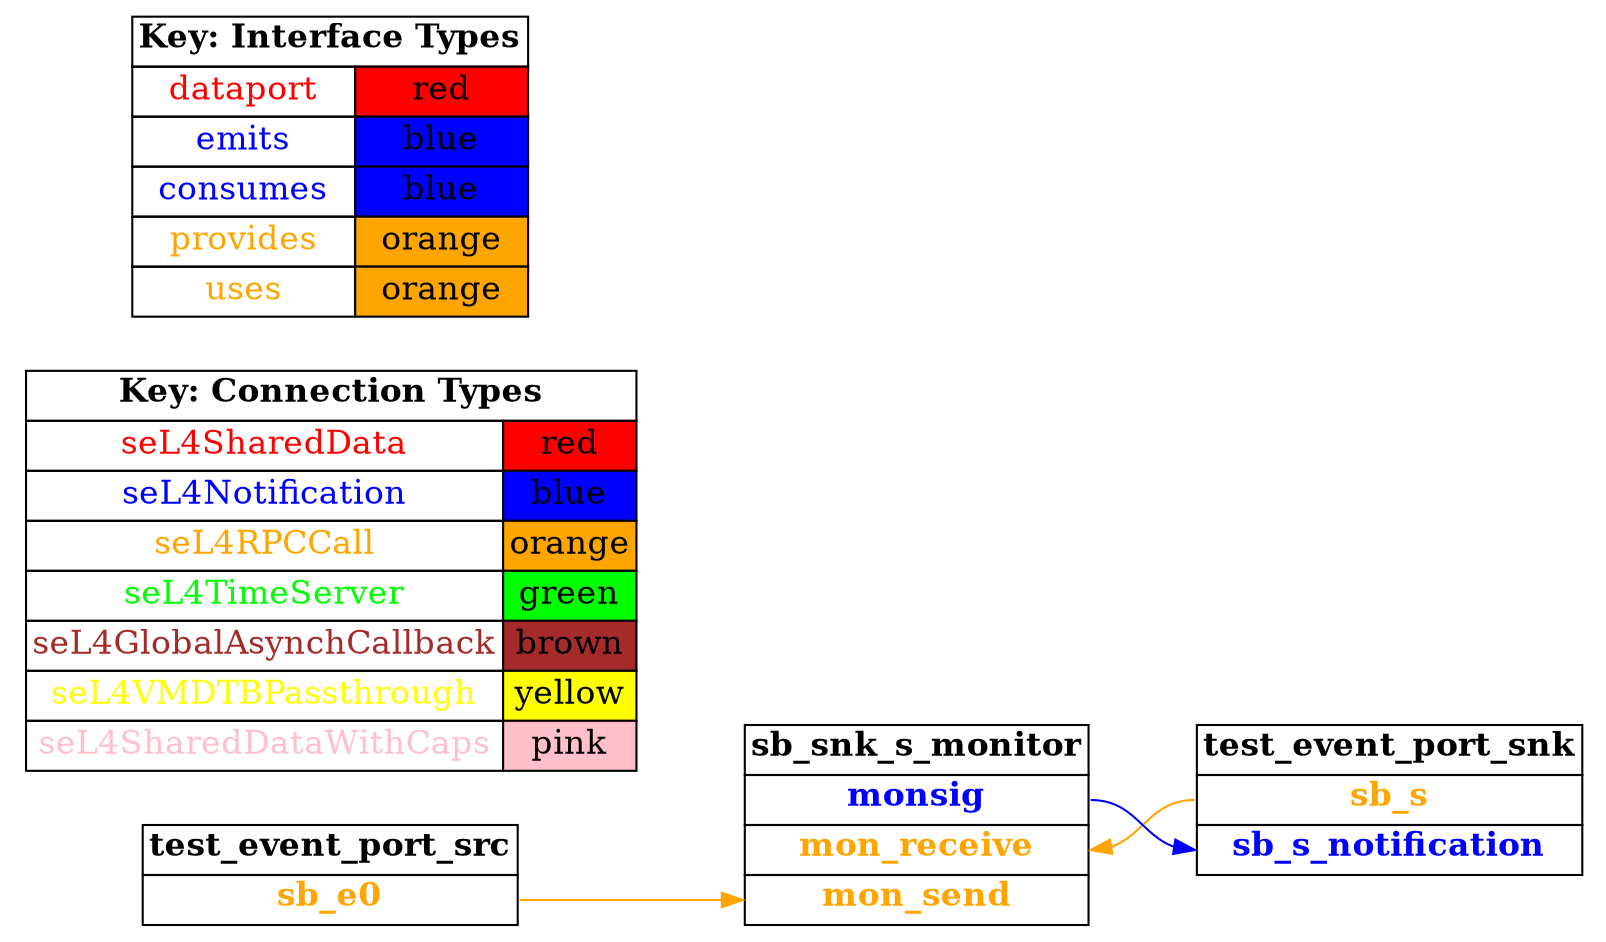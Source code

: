 digraph g {
graph [
  overlap = false,
  rankdir = "LR"
];
node [
  fontsize = "16",
  shape = "ellipse"
];
edge [
];

test_event_port_src [
  label=<
    <TABLE BORDER="0" CELLBORDER="1" CELLSPACING="0">
      <TR><TD><B>test_event_port_src</B></TD></TR>
      <TR><TD PORT="sb_e0"><FONT COLOR="orange"><B>sb_e0</B></FONT></TD></TR>"
    </TABLE>
  >
  shape=plaintext
];

test_event_port_snk [
  label=<
    <TABLE BORDER="0" CELLBORDER="1" CELLSPACING="0">
      <TR><TD><B>test_event_port_snk</B></TD></TR>
      <TR><TD PORT="sb_s"><FONT COLOR="orange"><B>sb_s</B></FONT></TD></TR>
      <TR><TD PORT="sb_s_notification"><FONT COLOR="blue"><B>sb_s_notification</B></FONT></TD></TR>"
    </TABLE>
  >
  shape=plaintext
];

sb_snk_s_monitor [
  label=<
    <TABLE BORDER="0" CELLBORDER="1" CELLSPACING="0">
      <TR><TD><B>sb_snk_s_monitor</B></TD></TR>
      <TR><TD PORT="monsig"><FONT COLOR="blue"><B>monsig</B></FONT></TD></TR>
      <TR><TD PORT="mon_receive"><FONT COLOR="orange"><B>mon_receive</B></FONT></TD></TR>
      <TR><TD PORT="mon_send"><FONT COLOR="orange"><B>mon_send</B></FONT></TD></TR>"
    </TABLE>
  >
  shape=plaintext
];

connectiontypekey [
  label=<
   <TABLE BORDER="0" CELLBORDER="1" CELLSPACING="0">
     <TR><TD COLSPAN="2"><B>Key: Connection Types</B></TD></TR>
     <TR><TD><FONT COLOR="red">seL4SharedData</FONT></TD><TD BGCOLOR="red">red</TD></TR>
     <TR><TD><FONT COLOR="blue">seL4Notification</FONT></TD><TD BGCOLOR="blue">blue</TD></TR>
     <TR><TD><FONT COLOR="orange">seL4RPCCall</FONT></TD><TD BGCOLOR="orange">orange</TD></TR>
     <TR><TD><FONT COLOR="green">seL4TimeServer</FONT></TD><TD BGCOLOR="green">green</TD></TR>
     <TR><TD><FONT COLOR="brown">seL4GlobalAsynchCallback</FONT></TD><TD BGCOLOR="brown">brown</TD></TR>
     <TR><TD><FONT COLOR="yellow">seL4VMDTBPassthrough</FONT></TD><TD BGCOLOR="yellow">yellow</TD></TR>
     <TR><TD><FONT COLOR="pink">seL4SharedDataWithCaps</FONT></TD><TD BGCOLOR="pink">pink</TD></TR>
   </TABLE>
  >
  shape=plaintext
];

interfacetypekey [
  label=<
   <TABLE BORDER="0" CELLBORDER="1" CELLSPACING="0">
     <TR><TD COLSPAN="2"><B>Key: Interface Types</B></TD></TR>
     <TR><TD><FONT COLOR="red">dataport</FONT></TD><TD BGCOLOR="red">red</TD></TR>
     <TR><TD><FONT COLOR="blue">emits</FONT></TD><TD BGCOLOR="blue">blue</TD></TR>
     <TR><TD><FONT COLOR="blue">consumes</FONT></TD><TD BGCOLOR="blue">blue</TD></TR>
     <TR><TD><FONT COLOR="orange">provides</FONT></TD><TD BGCOLOR="orange">orange</TD></TR>
     <TR><TD><FONT COLOR="orange">uses</FONT></TD><TD BGCOLOR="orange">orange</TD></TR>
   </TABLE>
  >
  shape=plaintext
];

"test_event_port_src":sb_e0 -> "sb_snk_s_monitor":mon_send [
  color="orange"
  //label = "seL4RPCCall"
  id = conn1

];

"test_event_port_snk":sb_s -> "sb_snk_s_monitor":mon_receive [
  color="orange"
  //label = "seL4RPCCall"
  id = conn2

];

"sb_snk_s_monitor":monsig -> "test_event_port_snk":sb_s_notification [
  color="blue"
  //label = "seL4Notification"
  id = conn3

];

}